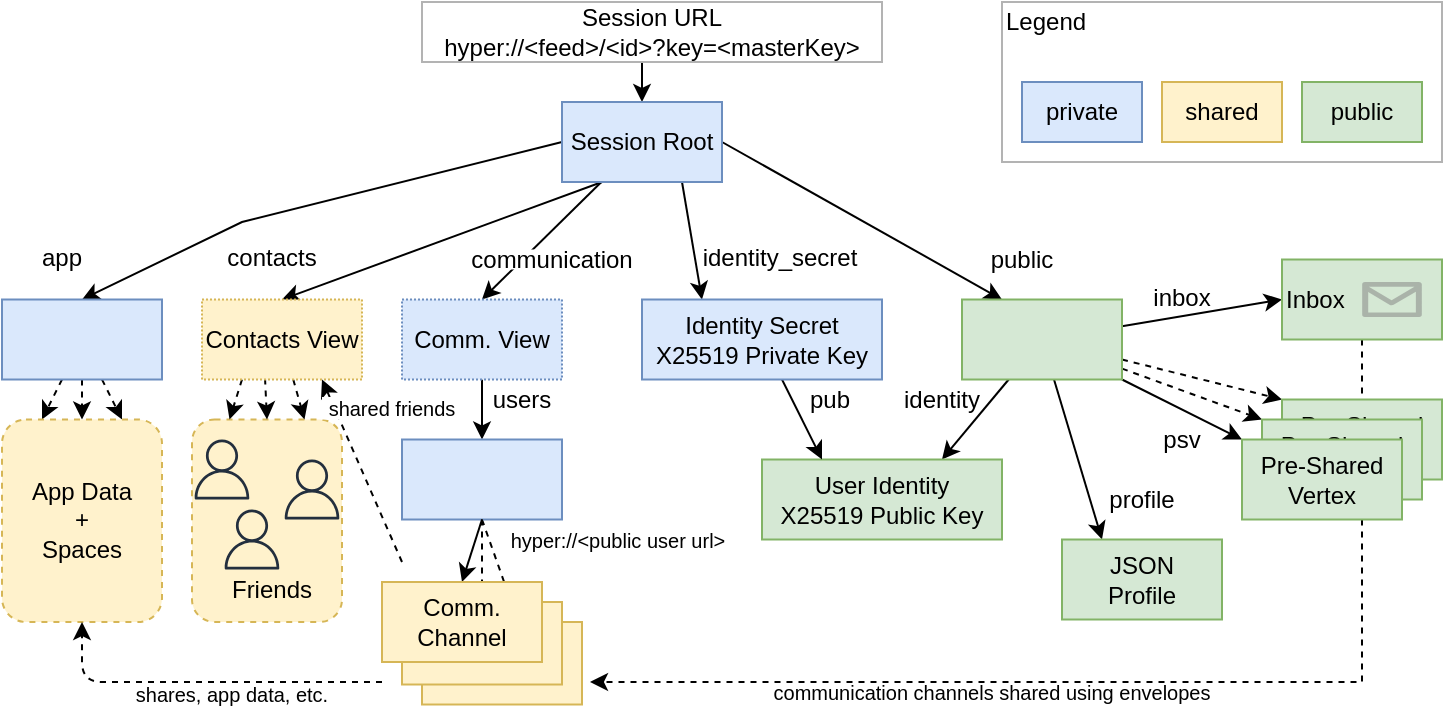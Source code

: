 <mxfile version="14.1.8" type="device"><diagram id="Ml0aSGA6D6-Fc0Lr5bi-" name="Seite-1"><mxGraphModel dx="750" dy="668" grid="1" gridSize="10" guides="1" tooltips="1" connect="1" arrows="1" fold="1" page="1" pageScale="1" pageWidth="827" pageHeight="1169" math="0" shadow="0"><root><mxCell id="0"/><mxCell id="1" parent="0"/><mxCell id="xFcqsmkAtm6_T8LkP59Y-32" style="edgeStyle=none;rounded=0;orthogonalLoop=1;jettySize=auto;html=1;dashed=1;" edge="1" parent="1" source="rFLHvhsfMd9szPDXzuUG-38"><mxGeometry relative="1" as="geometry"><mxPoint x="374" y="410" as="targetPoint"/><Array as="points"><mxPoint x="760" y="410"/></Array></mxGeometry></mxCell><mxCell id="xFcqsmkAtm6_T8LkP59Y-26" value="" style="rounded=1;whiteSpace=wrap;html=1;fillColor=#fff2cc;dashed=1;strokeColor=#d6b656;" vertex="1" parent="1"><mxGeometry x="175" y="278.75" width="75" height="101.25" as="geometry"/></mxCell><mxCell id="xFcqsmkAtm6_T8LkP59Y-10" value="" style="endArrow=classic;html=1;exitX=0.5;exitY=1;exitDx=0;exitDy=0;entryX=0.605;entryY=0.017;entryDx=0;entryDy=0;dashed=1;entryPerimeter=0;" edge="1" parent="1" source="xFcqsmkAtm6_T8LkP59Y-5" target="xFcqsmkAtm6_T8LkP59Y-16"><mxGeometry width="50" height="50" relative="1" as="geometry"><mxPoint x="360" y="370" as="sourcePoint"/><mxPoint x="350" y="360" as="targetPoint"/></mxGeometry></mxCell><mxCell id="xFcqsmkAtm6_T8LkP59Y-16" value="" style="rounded=0;whiteSpace=wrap;html=1;fillColor=#fff2cc;strokeColor=#d6b656;" vertex="1" parent="1"><mxGeometry x="290" y="380" width="80" height="41.25" as="geometry"/></mxCell><mxCell id="xFcqsmkAtm6_T8LkP59Y-14" value="" style="rounded=0;whiteSpace=wrap;html=1;fillColor=#fff2cc;strokeColor=#d6b656;" vertex="1" parent="1"><mxGeometry x="280" y="370" width="80" height="41.25" as="geometry"/></mxCell><mxCell id="rFLHvhsfMd9szPDXzuUG-2" value="" style="endArrow=classic;html=1;" parent="1" edge="1"><mxGeometry width="50" height="50" relative="1" as="geometry"><mxPoint x="400" y="100" as="sourcePoint"/><mxPoint x="400" y="120" as="targetPoint"/></mxGeometry></mxCell><mxCell id="rFLHvhsfMd9szPDXzuUG-3" value="Session URL&lt;br&gt;hyper://&amp;lt;feed&amp;gt;/&amp;lt;id&amp;gt;?key=&amp;lt;masterKey&amp;gt;" style="text;html=1;fillColor=none;align=center;verticalAlign=middle;whiteSpace=wrap;rounded=0;strokeColor=#B3B3B3;" parent="1" vertex="1"><mxGeometry x="290" y="70" width="230" height="30" as="geometry"/></mxCell><mxCell id="rFLHvhsfMd9szPDXzuUG-12" style="edgeStyle=none;rounded=0;orthogonalLoop=1;jettySize=auto;html=1;entryX=0.25;entryY=0;entryDx=0;entryDy=0;exitX=1;exitY=0.5;exitDx=0;exitDy=0;" parent="1" source="rFLHvhsfMd9szPDXzuUG-10" target="rFLHvhsfMd9szPDXzuUG-11" edge="1"><mxGeometry relative="1" as="geometry"><mxPoint x="460" y="170" as="sourcePoint"/></mxGeometry></mxCell><mxCell id="rFLHvhsfMd9szPDXzuUG-30" style="edgeStyle=none;rounded=0;orthogonalLoop=1;jettySize=auto;html=1;entryX=0.25;entryY=0;entryDx=0;entryDy=0;exitX=0.75;exitY=1;exitDx=0;exitDy=0;" parent="1" source="rFLHvhsfMd9szPDXzuUG-10" target="rFLHvhsfMd9szPDXzuUG-27" edge="1"><mxGeometry relative="1" as="geometry"/></mxCell><mxCell id="rFLHvhsfMd9szPDXzuUG-43" style="edgeStyle=none;rounded=0;orthogonalLoop=1;jettySize=auto;html=1;entryX=0.5;entryY=0;entryDx=0;entryDy=0;exitX=0.25;exitY=1;exitDx=0;exitDy=0;" parent="1" source="rFLHvhsfMd9szPDXzuUG-10" target="rFLHvhsfMd9szPDXzuUG-42" edge="1"><mxGeometry relative="1" as="geometry"/></mxCell><mxCell id="rFLHvhsfMd9szPDXzuUG-46" style="edgeStyle=none;rounded=0;orthogonalLoop=1;jettySize=auto;html=1;entryX=0.5;entryY=0;entryDx=0;entryDy=0;exitX=0;exitY=0.5;exitDx=0;exitDy=0;" parent="1" source="rFLHvhsfMd9szPDXzuUG-10" target="rFLHvhsfMd9szPDXzuUG-45" edge="1"><mxGeometry relative="1" as="geometry"><Array as="points"><mxPoint x="200" y="180"/></Array></mxGeometry></mxCell><mxCell id="xFcqsmkAtm6_T8LkP59Y-3" style="rounded=0;orthogonalLoop=1;jettySize=auto;html=1;entryX=0.5;entryY=0;entryDx=0;entryDy=0;" edge="1" parent="1" source="rFLHvhsfMd9szPDXzuUG-10" target="xFcqsmkAtm6_T8LkP59Y-2"><mxGeometry relative="1" as="geometry"/></mxCell><mxCell id="rFLHvhsfMd9szPDXzuUG-10" value="Session Root" style="rounded=0;whiteSpace=wrap;html=1;fillColor=#dae8fc;strokeColor=#6c8ebf;" parent="1" vertex="1"><mxGeometry x="360" y="120" width="80" height="40" as="geometry"/></mxCell><mxCell id="rFLHvhsfMd9szPDXzuUG-15" style="edgeStyle=none;rounded=0;orthogonalLoop=1;jettySize=auto;html=1;entryX=0.75;entryY=0;entryDx=0;entryDy=0;" parent="1" source="rFLHvhsfMd9szPDXzuUG-11" target="rFLHvhsfMd9szPDXzuUG-14" edge="1"><mxGeometry relative="1" as="geometry"/></mxCell><mxCell id="rFLHvhsfMd9szPDXzuUG-17" style="edgeStyle=none;rounded=0;orthogonalLoop=1;jettySize=auto;html=1;entryX=0.25;entryY=0;entryDx=0;entryDy=0;" parent="1" source="rFLHvhsfMd9szPDXzuUG-11" target="rFLHvhsfMd9szPDXzuUG-16" edge="1"><mxGeometry relative="1" as="geometry"/></mxCell><mxCell id="rFLHvhsfMd9szPDXzuUG-22" style="edgeStyle=none;rounded=0;orthogonalLoop=1;jettySize=auto;html=1;entryX=0;entryY=0;entryDx=0;entryDy=0;" parent="1" source="rFLHvhsfMd9szPDXzuUG-11" target="rFLHvhsfMd9szPDXzuUG-21" edge="1"><mxGeometry relative="1" as="geometry"/></mxCell><mxCell id="rFLHvhsfMd9szPDXzuUG-23" style="edgeStyle=none;rounded=0;orthogonalLoop=1;jettySize=auto;html=1;dashed=1;entryX=0;entryY=0;entryDx=0;entryDy=0;" parent="1" source="rFLHvhsfMd9szPDXzuUG-11" target="rFLHvhsfMd9szPDXzuUG-25" edge="1"><mxGeometry relative="1" as="geometry"><mxPoint x="700" y="278.75" as="targetPoint"/></mxGeometry></mxCell><mxCell id="rFLHvhsfMd9szPDXzuUG-24" style="edgeStyle=none;rounded=0;orthogonalLoop=1;jettySize=auto;html=1;dashed=1;entryX=0;entryY=0;entryDx=0;entryDy=0;" parent="1" source="rFLHvhsfMd9szPDXzuUG-11" target="rFLHvhsfMd9szPDXzuUG-26" edge="1"><mxGeometry relative="1" as="geometry"><mxPoint x="720" y="268.75" as="targetPoint"/></mxGeometry></mxCell><mxCell id="rFLHvhsfMd9szPDXzuUG-40" style="edgeStyle=none;rounded=0;orthogonalLoop=1;jettySize=auto;html=1;entryX=0;entryY=0.5;entryDx=0;entryDy=0;" parent="1" source="rFLHvhsfMd9szPDXzuUG-11" target="rFLHvhsfMd9szPDXzuUG-38" edge="1"><mxGeometry relative="1" as="geometry"/></mxCell><mxCell id="rFLHvhsfMd9szPDXzuUG-11" value="" style="rounded=0;whiteSpace=wrap;html=1;align=left;fillColor=#d5e8d4;strokeColor=#82b366;" parent="1" vertex="1"><mxGeometry x="560" y="218.75" width="80" height="40" as="geometry"/></mxCell><mxCell id="rFLHvhsfMd9szPDXzuUG-13" value="public" style="text;html=1;strokeColor=none;fillColor=none;align=center;verticalAlign=middle;whiteSpace=wrap;rounded=0;" parent="1" vertex="1"><mxGeometry x="570" y="188.75" width="40" height="20" as="geometry"/></mxCell><mxCell id="rFLHvhsfMd9szPDXzuUG-14" value="User Identity&lt;br&gt;&lt;span&gt;X25519 Public Key&lt;/span&gt;" style="rounded=0;whiteSpace=wrap;html=1;fillColor=#d5e8d4;strokeColor=#82b366;" parent="1" vertex="1"><mxGeometry x="460" y="298.75" width="120" height="40" as="geometry"/></mxCell><mxCell id="rFLHvhsfMd9szPDXzuUG-16" value="JSON&lt;br&gt;Profile" style="rounded=0;whiteSpace=wrap;html=1;fillColor=#d5e8d4;strokeColor=#82b366;" parent="1" vertex="1"><mxGeometry x="610" y="338.75" width="80" height="40" as="geometry"/></mxCell><mxCell id="rFLHvhsfMd9szPDXzuUG-18" value="profile" style="text;html=1;strokeColor=none;fillColor=none;align=center;verticalAlign=middle;whiteSpace=wrap;rounded=0;" parent="1" vertex="1"><mxGeometry x="630" y="308.75" width="40" height="20" as="geometry"/></mxCell><mxCell id="rFLHvhsfMd9szPDXzuUG-20" value="identity" style="text;html=1;strokeColor=none;fillColor=none;align=center;verticalAlign=middle;whiteSpace=wrap;rounded=0;" parent="1" vertex="1"><mxGeometry x="530" y="258.75" width="40" height="20" as="geometry"/></mxCell><mxCell id="rFLHvhsfMd9szPDXzuUG-26" value="Pre-Shared&lt;br&gt;Vertex" style="rounded=0;whiteSpace=wrap;html=1;fillColor=#d5e8d4;strokeColor=#82b366;" parent="1" vertex="1"><mxGeometry x="720" y="268.75" width="80" height="40" as="geometry"/></mxCell><mxCell id="rFLHvhsfMd9szPDXzuUG-25" value="Pre-Shared&lt;br&gt;Vertex" style="rounded=0;whiteSpace=wrap;html=1;fillColor=#d5e8d4;strokeColor=#82b366;" parent="1" vertex="1"><mxGeometry x="710" y="278.75" width="80" height="40" as="geometry"/></mxCell><mxCell id="rFLHvhsfMd9szPDXzuUG-21" value="Pre-Shared&lt;br&gt;Vertex" style="rounded=0;whiteSpace=wrap;html=1;fillColor=#d5e8d4;strokeColor=#82b366;" parent="1" vertex="1"><mxGeometry x="700" y="288.75" width="80" height="40" as="geometry"/></mxCell><mxCell id="rFLHvhsfMd9szPDXzuUG-28" style="edgeStyle=none;rounded=0;orthogonalLoop=1;jettySize=auto;html=1;entryX=0.25;entryY=0;entryDx=0;entryDy=0;" parent="1" source="rFLHvhsfMd9szPDXzuUG-27" target="rFLHvhsfMd9szPDXzuUG-14" edge="1"><mxGeometry relative="1" as="geometry"/></mxCell><mxCell id="rFLHvhsfMd9szPDXzuUG-27" value="Identity Secret&lt;br&gt;X25519 Private Key" style="rounded=0;whiteSpace=wrap;html=1;fillColor=#dae8fc;strokeColor=#6c8ebf;" parent="1" vertex="1"><mxGeometry x="400" y="218.75" width="120" height="40" as="geometry"/></mxCell><mxCell id="rFLHvhsfMd9szPDXzuUG-29" value="pub" style="text;html=1;strokeColor=none;fillColor=none;align=center;verticalAlign=middle;whiteSpace=wrap;rounded=0;" parent="1" vertex="1"><mxGeometry x="474" y="258.75" width="40" height="20" as="geometry"/></mxCell><mxCell id="rFLHvhsfMd9szPDXzuUG-31" value="identity_secret" style="text;html=1;strokeColor=none;fillColor=none;align=center;verticalAlign=middle;whiteSpace=wrap;rounded=0;" parent="1" vertex="1"><mxGeometry x="424" y="187.5" width="90" height="20" as="geometry"/></mxCell><mxCell id="rFLHvhsfMd9szPDXzuUG-35" value="psv" style="text;html=1;strokeColor=none;fillColor=none;align=center;verticalAlign=middle;whiteSpace=wrap;rounded=0;" parent="1" vertex="1"><mxGeometry x="650" y="278.75" width="40" height="20" as="geometry"/></mxCell><mxCell id="rFLHvhsfMd9szPDXzuUG-38" value="Inbox" style="rounded=0;whiteSpace=wrap;html=1;align=left;fillColor=#d5e8d4;strokeColor=#82b366;" parent="1" vertex="1"><mxGeometry x="720" y="198.75" width="80" height="40" as="geometry"/></mxCell><mxCell id="rFLHvhsfMd9szPDXzuUG-39" value="" style="verticalLabelPosition=bottom;html=1;verticalAlign=top;align=center;strokeColor=none;shape=mxgraph.azure.message;pointerEvents=1;fillColor=#808080;" parent="1" vertex="1"><mxGeometry x="760" y="210" width="30" height="17.5" as="geometry"/></mxCell><mxCell id="rFLHvhsfMd9szPDXzuUG-41" value="inbox" style="text;html=1;strokeColor=none;fillColor=none;align=center;verticalAlign=middle;whiteSpace=wrap;rounded=0;" parent="1" vertex="1"><mxGeometry x="650" y="207.5" width="40" height="20" as="geometry"/></mxCell><mxCell id="xFcqsmkAtm6_T8LkP59Y-29" style="rounded=0;orthogonalLoop=1;jettySize=auto;html=1;entryX=0.25;entryY=0;entryDx=0;entryDy=0;dashed=1;exitX=0.25;exitY=1;exitDx=0;exitDy=0;" edge="1" parent="1" source="rFLHvhsfMd9szPDXzuUG-42" target="xFcqsmkAtm6_T8LkP59Y-26"><mxGeometry relative="1" as="geometry"/></mxCell><mxCell id="xFcqsmkAtm6_T8LkP59Y-30" style="edgeStyle=none;rounded=0;orthogonalLoop=1;jettySize=auto;html=1;entryX=0.5;entryY=0;entryDx=0;entryDy=0;dashed=1;exitX=0.394;exitY=0.987;exitDx=0;exitDy=0;exitPerimeter=0;" edge="1" parent="1" source="rFLHvhsfMd9szPDXzuUG-42" target="xFcqsmkAtm6_T8LkP59Y-26"><mxGeometry relative="1" as="geometry"/></mxCell><mxCell id="xFcqsmkAtm6_T8LkP59Y-31" style="edgeStyle=none;rounded=0;orthogonalLoop=1;jettySize=auto;html=1;entryX=0.75;entryY=0;entryDx=0;entryDy=0;dashed=1;" edge="1" parent="1" source="rFLHvhsfMd9szPDXzuUG-42" target="xFcqsmkAtm6_T8LkP59Y-26"><mxGeometry relative="1" as="geometry"/></mxCell><mxCell id="rFLHvhsfMd9szPDXzuUG-42" value="Contacts View" style="rounded=0;whiteSpace=wrap;html=1;fillColor=#fff2cc;dashed=1;dashPattern=1 1;strokeColor=#d6b656;" parent="1" vertex="1"><mxGeometry x="180" y="218.75" width="80" height="40" as="geometry"/></mxCell><mxCell id="rFLHvhsfMd9szPDXzuUG-44" value="app" style="text;html=1;strokeColor=none;fillColor=none;align=center;verticalAlign=middle;whiteSpace=wrap;rounded=0;" parent="1" vertex="1"><mxGeometry x="90" y="187.5" width="40" height="20" as="geometry"/></mxCell><mxCell id="rFLHvhsfMd9szPDXzuUG-69" style="edgeStyle=none;rounded=0;orthogonalLoop=1;jettySize=auto;html=1;dashed=1;" parent="1" source="rFLHvhsfMd9szPDXzuUG-45" target="rFLHvhsfMd9szPDXzuUG-68" edge="1"><mxGeometry relative="1" as="geometry"/></mxCell><mxCell id="rFLHvhsfMd9szPDXzuUG-70" style="edgeStyle=none;rounded=0;orthogonalLoop=1;jettySize=auto;html=1;entryX=0.25;entryY=0;entryDx=0;entryDy=0;dashed=1;" parent="1" source="rFLHvhsfMd9szPDXzuUG-45" target="rFLHvhsfMd9szPDXzuUG-68" edge="1"><mxGeometry relative="1" as="geometry"/></mxCell><mxCell id="rFLHvhsfMd9szPDXzuUG-71" style="edgeStyle=none;rounded=0;orthogonalLoop=1;jettySize=auto;html=1;entryX=0.75;entryY=0;entryDx=0;entryDy=0;dashed=1;" parent="1" source="rFLHvhsfMd9szPDXzuUG-45" target="rFLHvhsfMd9szPDXzuUG-68" edge="1"><mxGeometry relative="1" as="geometry"/></mxCell><mxCell id="rFLHvhsfMd9szPDXzuUG-45" value="" style="rounded=0;whiteSpace=wrap;html=1;fillColor=#dae8fc;strokeColor=#6c8ebf;" parent="1" vertex="1"><mxGeometry x="80" y="218.75" width="80" height="40" as="geometry"/></mxCell><mxCell id="rFLHvhsfMd9szPDXzuUG-47" value="contacts" style="text;html=1;strokeColor=none;fillColor=none;align=center;verticalAlign=middle;whiteSpace=wrap;rounded=0;" parent="1" vertex="1"><mxGeometry x="190" y="187.5" width="50" height="20" as="geometry"/></mxCell><mxCell id="rFLHvhsfMd9szPDXzuUG-68" value="App Data&lt;br&gt;+&lt;br&gt;Spaces" style="rounded=1;whiteSpace=wrap;html=1;dashed=1;fillColor=#fff2cc;strokeColor=#d6b656;" parent="1" vertex="1"><mxGeometry x="80" y="278.75" width="80" height="101.25" as="geometry"/></mxCell><mxCell id="xFcqsmkAtm6_T8LkP59Y-6" style="edgeStyle=none;rounded=0;orthogonalLoop=1;jettySize=auto;html=1;entryX=0.5;entryY=0;entryDx=0;entryDy=0;" edge="1" parent="1" source="xFcqsmkAtm6_T8LkP59Y-2" target="xFcqsmkAtm6_T8LkP59Y-5"><mxGeometry relative="1" as="geometry"/></mxCell><mxCell id="xFcqsmkAtm6_T8LkP59Y-2" value="Comm. View" style="rounded=0;whiteSpace=wrap;html=1;fillColor=#dae8fc;dashed=1;dashPattern=1 1;strokeColor=#6c8ebf;" vertex="1" parent="1"><mxGeometry x="280" y="218.75" width="80" height="40" as="geometry"/></mxCell><mxCell id="xFcqsmkAtm6_T8LkP59Y-4" value="&lt;font style=&quot;font-size: 12px&quot;&gt;communication&lt;/font&gt;" style="text;html=1;strokeColor=none;align=center;verticalAlign=middle;whiteSpace=wrap;rounded=0;fillColor=#FFFFFF;" vertex="1" parent="1"><mxGeometry x="310" y="193.75" width="90" height="10" as="geometry"/></mxCell><mxCell id="xFcqsmkAtm6_T8LkP59Y-5" value="" style="rounded=0;whiteSpace=wrap;html=1;fillColor=#dae8fc;strokeColor=#6c8ebf;" vertex="1" parent="1"><mxGeometry x="280" y="288.75" width="80" height="40" as="geometry"/></mxCell><mxCell id="xFcqsmkAtm6_T8LkP59Y-7" value="users" style="text;html=1;strokeColor=none;fillColor=none;align=center;verticalAlign=middle;whiteSpace=wrap;rounded=0;" vertex="1" parent="1"><mxGeometry x="320" y="258.75" width="40" height="20" as="geometry"/></mxCell><mxCell id="xFcqsmkAtm6_T8LkP59Y-8" value="" style="endArrow=classic;html=1;exitX=0.5;exitY=1;exitDx=0;exitDy=0;entryX=0.5;entryY=0;entryDx=0;entryDy=0;" edge="1" parent="1" source="xFcqsmkAtm6_T8LkP59Y-5" target="xFcqsmkAtm6_T8LkP59Y-13"><mxGeometry width="50" height="50" relative="1" as="geometry"><mxPoint x="360" y="370" as="sourcePoint"/><mxPoint x="290" y="360" as="targetPoint"/></mxGeometry></mxCell><mxCell id="xFcqsmkAtm6_T8LkP59Y-9" value="" style="endArrow=classic;html=1;exitX=0.5;exitY=1;exitDx=0;exitDy=0;entryX=0.5;entryY=0;entryDx=0;entryDy=0;dashed=1;" edge="1" parent="1" source="xFcqsmkAtm6_T8LkP59Y-5" target="xFcqsmkAtm6_T8LkP59Y-14"><mxGeometry width="50" height="50" relative="1" as="geometry"><mxPoint x="360" y="370" as="sourcePoint"/><mxPoint x="360" y="380" as="targetPoint"/></mxGeometry></mxCell><mxCell id="xFcqsmkAtm6_T8LkP59Y-11" value="&lt;font style=&quot;font-size: 10px&quot;&gt;hyper://&amp;lt;public user url&amp;gt;&lt;/font&gt;" style="text;html=1;strokeColor=none;fillColor=none;align=center;verticalAlign=middle;whiteSpace=wrap;rounded=0;" vertex="1" parent="1"><mxGeometry x="330" y="328.75" width="116" height="20" as="geometry"/></mxCell><mxCell id="xFcqsmkAtm6_T8LkP59Y-13" value="Comm.&lt;br&gt;Channel" style="rounded=0;whiteSpace=wrap;html=1;fillColor=#fff2cc;strokeColor=#d6b656;" vertex="1" parent="1"><mxGeometry x="270" y="360" width="80" height="40" as="geometry"/></mxCell><mxCell id="xFcqsmkAtm6_T8LkP59Y-17" value="" style="endArrow=classic;html=1;dashed=1;entryX=0.5;entryY=1;entryDx=0;entryDy=0;edgeStyle=orthogonalEdgeStyle;" edge="1" parent="1" target="rFLHvhsfMd9szPDXzuUG-68"><mxGeometry width="50" height="50" relative="1" as="geometry"><mxPoint x="270" y="410" as="sourcePoint"/><mxPoint x="310" y="300" as="targetPoint"/><Array as="points"><mxPoint x="120" y="410"/></Array></mxGeometry></mxCell><mxCell id="xFcqsmkAtm6_T8LkP59Y-20" value="" style="endArrow=classic;html=1;dashed=1;entryX=0.75;entryY=1;entryDx=0;entryDy=0;" edge="1" parent="1" target="rFLHvhsfMd9szPDXzuUG-42"><mxGeometry width="50" height="50" relative="1" as="geometry"><mxPoint x="280" y="350" as="sourcePoint"/><mxPoint x="310" y="300" as="targetPoint"/></mxGeometry></mxCell><mxCell id="xFcqsmkAtm6_T8LkP59Y-21" value="&lt;font style=&quot;font-size: 10px&quot;&gt;shares, app data, etc.&lt;/font&gt;" style="text;html=1;strokeColor=none;fillColor=none;align=center;verticalAlign=middle;whiteSpace=wrap;rounded=0;" vertex="1" parent="1"><mxGeometry x="110" y="411.25" width="170" height="8.75" as="geometry"/></mxCell><mxCell id="xFcqsmkAtm6_T8LkP59Y-22" value="&lt;font style=&quot;font-size: 10px&quot;&gt;shared friends&lt;/font&gt;" style="text;html=1;strokeColor=none;align=center;verticalAlign=middle;whiteSpace=wrap;rounded=0;fillColor=#ffffff;" vertex="1" parent="1"><mxGeometry x="240" y="267.5" width="70" height="11.25" as="geometry"/></mxCell><mxCell id="xFcqsmkAtm6_T8LkP59Y-23" value="" style="outlineConnect=0;fontColor=#232F3E;gradientColor=none;fillColor=#232F3E;strokeColor=none;dashed=0;verticalLabelPosition=bottom;verticalAlign=top;align=center;html=1;fontSize=12;fontStyle=0;aspect=fixed;pointerEvents=1;shape=mxgraph.aws4.user;" vertex="1" parent="1"><mxGeometry x="175" y="288.75" width="30" height="30" as="geometry"/></mxCell><mxCell id="xFcqsmkAtm6_T8LkP59Y-24" value="" style="outlineConnect=0;fontColor=#232F3E;gradientColor=none;fillColor=#232F3E;strokeColor=none;dashed=0;verticalLabelPosition=bottom;verticalAlign=top;align=center;html=1;fontSize=12;fontStyle=0;aspect=fixed;pointerEvents=1;shape=mxgraph.aws4.user;" vertex="1" parent="1"><mxGeometry x="220" y="298.75" width="30" height="30" as="geometry"/></mxCell><mxCell id="xFcqsmkAtm6_T8LkP59Y-25" value="" style="outlineConnect=0;fontColor=#232F3E;gradientColor=none;fillColor=#232F3E;strokeColor=none;dashed=0;verticalLabelPosition=bottom;verticalAlign=top;align=center;html=1;fontSize=12;fontStyle=0;aspect=fixed;pointerEvents=1;shape=mxgraph.aws4.user;" vertex="1" parent="1"><mxGeometry x="190" y="323.75" width="30" height="30" as="geometry"/></mxCell><mxCell id="xFcqsmkAtm6_T8LkP59Y-28" value="Friends" style="text;html=1;strokeColor=none;fillColor=none;align=center;verticalAlign=middle;whiteSpace=wrap;rounded=0;dashed=1;" vertex="1" parent="1"><mxGeometry x="190" y="353.75" width="50" height="20" as="geometry"/></mxCell><mxCell id="xFcqsmkAtm6_T8LkP59Y-33" value="&lt;font style=&quot;font-size: 10px&quot;&gt;communication channels shared using envelopes&lt;/font&gt;" style="text;html=1;strokeColor=none;fillColor=none;align=center;verticalAlign=middle;whiteSpace=wrap;rounded=0;dashed=1;dashPattern=1 1;" vertex="1" parent="1"><mxGeometry x="440" y="410.63" width="270" height="9.37" as="geometry"/></mxCell><mxCell id="xFcqsmkAtm6_T8LkP59Y-34" value="" style="rounded=0;whiteSpace=wrap;html=1;fillColor=none;strokeColor=#B3B3B3;" vertex="1" parent="1"><mxGeometry x="580" y="70" width="220" height="80" as="geometry"/></mxCell><mxCell id="xFcqsmkAtm6_T8LkP59Y-35" value="Legend" style="text;html=1;strokeColor=none;fillColor=none;align=left;verticalAlign=middle;whiteSpace=wrap;rounded=0;" vertex="1" parent="1"><mxGeometry x="580" y="70" width="50" height="20" as="geometry"/></mxCell><mxCell id="xFcqsmkAtm6_T8LkP59Y-36" value="private" style="rounded=0;whiteSpace=wrap;html=1;strokeColor=#6c8ebf;fillColor=#dae8fc;" vertex="1" parent="1"><mxGeometry x="590" y="110" width="60" height="30" as="geometry"/></mxCell><mxCell id="xFcqsmkAtm6_T8LkP59Y-37" value="shared" style="rounded=0;whiteSpace=wrap;html=1;strokeColor=#d6b656;fillColor=#fff2cc;" vertex="1" parent="1"><mxGeometry x="660" y="110" width="60" height="30" as="geometry"/></mxCell><mxCell id="xFcqsmkAtm6_T8LkP59Y-38" value="public" style="rounded=0;whiteSpace=wrap;html=1;strokeColor=#82b366;fillColor=#d5e8d4;" vertex="1" parent="1"><mxGeometry x="730" y="110" width="60" height="30" as="geometry"/></mxCell></root></mxGraphModel></diagram></mxfile>